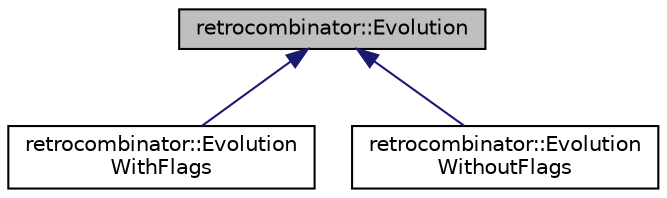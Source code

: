 digraph "retrocombinator::Evolution"
{
 // LATEX_PDF_SIZE
  edge [fontname="Helvetica",fontsize="10",labelfontname="Helvetica",labelfontsize="10"];
  node [fontname="Helvetica",fontsize="10",shape=record];
  Node1 [label="retrocombinator::Evolution",height=0.2,width=0.4,color="black", fillcolor="grey75", style="filled", fontcolor="black",tooltip="An interface for simulating the evolution of sequences."];
  Node1 -> Node2 [dir="back",color="midnightblue",fontsize="10",style="solid",fontname="Helvetica"];
  Node2 [label="retrocombinator::Evolution\lWithFlags",height=0.2,width=0.4,color="black", fillcolor="white", style="filled",URL="$classretrocombinator_1_1EvolutionWithFlags.html",tooltip="A simulation where some sequences can become inactive over time."];
  Node1 -> Node3 [dir="back",color="midnightblue",fontsize="10",style="solid",fontname="Helvetica"];
  Node3 [label="retrocombinator::Evolution\lWithoutFlags",height=0.2,width=0.4,color="black", fillcolor="white", style="filled",URL="$classretrocombinator_1_1EvolutionWithoutFlags.html",tooltip="A simulation where all sequences are active."];
}

